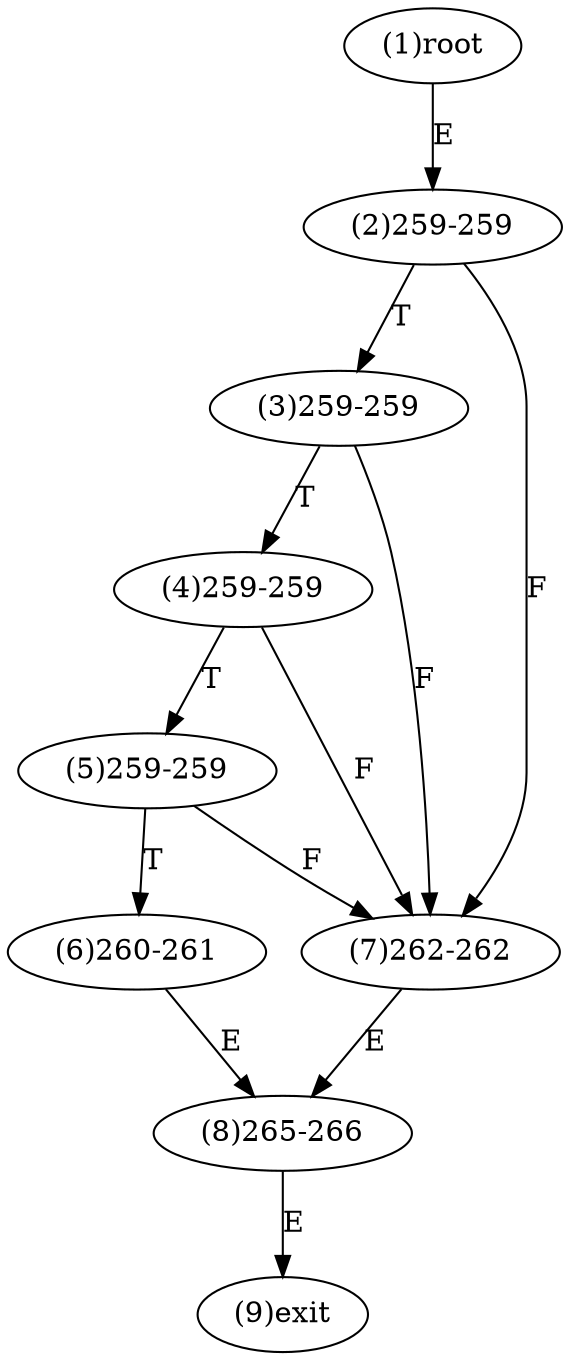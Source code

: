 digraph "" { 
1[ label="(1)root"];
2[ label="(2)259-259"];
3[ label="(3)259-259"];
4[ label="(4)259-259"];
5[ label="(5)259-259"];
6[ label="(6)260-261"];
7[ label="(7)262-262"];
8[ label="(8)265-266"];
9[ label="(9)exit"];
1->2[ label="E"];
2->7[ label="F"];
2->3[ label="T"];
3->7[ label="F"];
3->4[ label="T"];
4->7[ label="F"];
4->5[ label="T"];
5->7[ label="F"];
5->6[ label="T"];
6->8[ label="E"];
7->8[ label="E"];
8->9[ label="E"];
}
